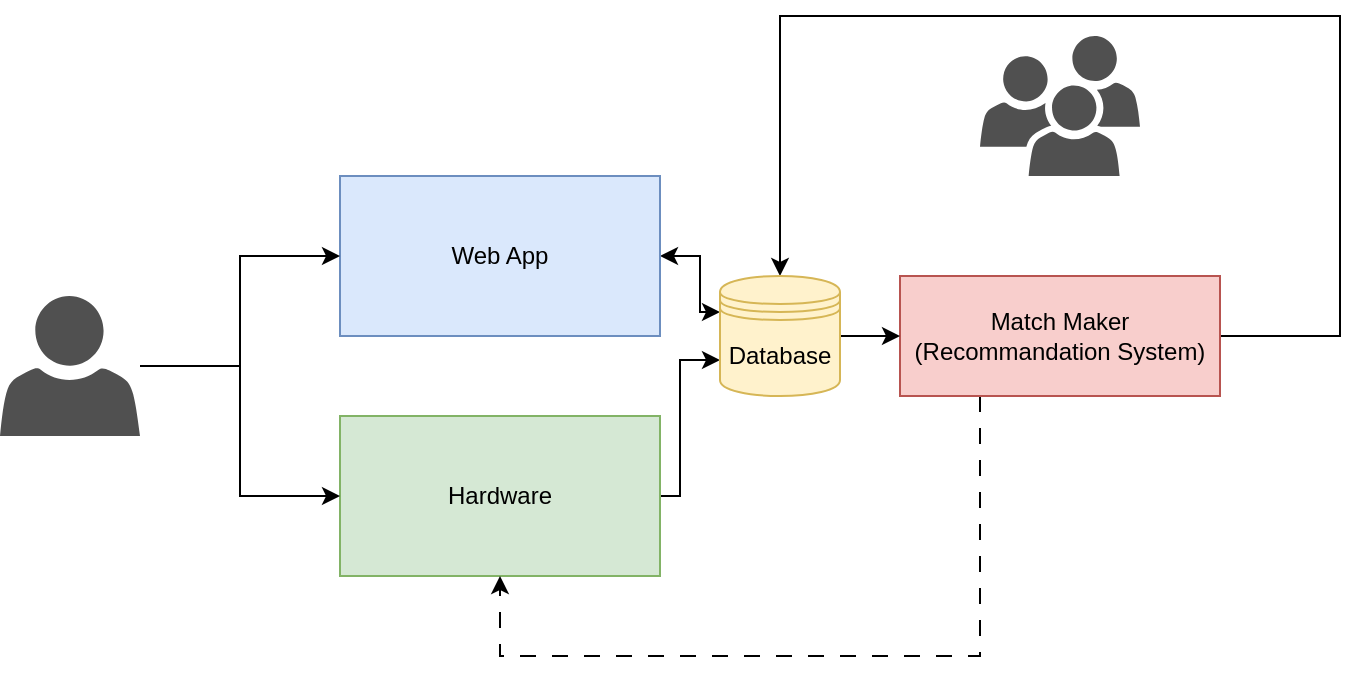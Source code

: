 <mxfile version="21.7.5" type="device">
  <diagram name="Page-1" id="YhTfcabP_Ecn7UhMgEFG">
    <mxGraphModel dx="1011" dy="533" grid="1" gridSize="10" guides="1" tooltips="1" connect="1" arrows="1" fold="1" page="1" pageScale="1" pageWidth="2500" pageHeight="2500" math="0" shadow="0">
      <root>
        <mxCell id="0" />
        <mxCell id="1" parent="0" />
        <mxCell id="dX5w9DFMHIMdZIy7sCKm-15" style="edgeStyle=orthogonalEdgeStyle;rounded=0;orthogonalLoop=1;jettySize=auto;html=1;exitX=1;exitY=0.5;exitDx=0;exitDy=0;entryX=0;entryY=0.3;entryDx=0;entryDy=0;startArrow=classic;startFill=1;" edge="1" parent="1" source="dX5w9DFMHIMdZIy7sCKm-1" target="dX5w9DFMHIMdZIy7sCKm-13">
          <mxGeometry relative="1" as="geometry" />
        </mxCell>
        <mxCell id="dX5w9DFMHIMdZIy7sCKm-1" value="Web App" style="rounded=0;whiteSpace=wrap;html=1;fillColor=#dae8fc;strokeColor=#6c8ebf;" vertex="1" parent="1">
          <mxGeometry x="400" y="160" width="160" height="80" as="geometry" />
        </mxCell>
        <mxCell id="dX5w9DFMHIMdZIy7sCKm-16" style="edgeStyle=orthogonalEdgeStyle;rounded=0;orthogonalLoop=1;jettySize=auto;html=1;exitX=1;exitY=0.5;exitDx=0;exitDy=0;entryX=0;entryY=0.7;entryDx=0;entryDy=0;" edge="1" parent="1" source="dX5w9DFMHIMdZIy7sCKm-2" target="dX5w9DFMHIMdZIy7sCKm-13">
          <mxGeometry relative="1" as="geometry">
            <Array as="points">
              <mxPoint x="570" y="320" />
              <mxPoint x="570" y="252" />
            </Array>
          </mxGeometry>
        </mxCell>
        <mxCell id="dX5w9DFMHIMdZIy7sCKm-2" value="Hardware" style="rounded=0;whiteSpace=wrap;html=1;fillColor=#d5e8d4;strokeColor=#82b366;" vertex="1" parent="1">
          <mxGeometry x="400" y="280" width="160" height="80" as="geometry" />
        </mxCell>
        <mxCell id="dX5w9DFMHIMdZIy7sCKm-6" style="edgeStyle=orthogonalEdgeStyle;rounded=0;orthogonalLoop=1;jettySize=auto;html=1;entryX=0.5;entryY=0;entryDx=0;entryDy=0;exitX=1;exitY=0.5;exitDx=0;exitDy=0;" edge="1" parent="1" source="dX5w9DFMHIMdZIy7sCKm-3" target="dX5w9DFMHIMdZIy7sCKm-13">
          <mxGeometry relative="1" as="geometry">
            <Array as="points">
              <mxPoint x="900" y="240" />
              <mxPoint x="900" y="80" />
              <mxPoint x="620" y="80" />
            </Array>
          </mxGeometry>
        </mxCell>
        <mxCell id="dX5w9DFMHIMdZIy7sCKm-7" style="edgeStyle=orthogonalEdgeStyle;rounded=0;orthogonalLoop=1;jettySize=auto;html=1;entryX=0.5;entryY=1;entryDx=0;entryDy=0;dashed=1;dashPattern=8 8;" edge="1" parent="1" source="dX5w9DFMHIMdZIy7sCKm-3" target="dX5w9DFMHIMdZIy7sCKm-2">
          <mxGeometry relative="1" as="geometry">
            <Array as="points">
              <mxPoint x="720" y="400" />
              <mxPoint x="480" y="400" />
            </Array>
          </mxGeometry>
        </mxCell>
        <mxCell id="dX5w9DFMHIMdZIy7sCKm-3" value="Match Maker (Recommandation System)" style="rounded=0;whiteSpace=wrap;html=1;fillColor=#f8cecc;strokeColor=#b85450;" vertex="1" parent="1">
          <mxGeometry x="680" y="210" width="160" height="60" as="geometry" />
        </mxCell>
        <mxCell id="dX5w9DFMHIMdZIy7sCKm-10" style="edgeStyle=orthogonalEdgeStyle;rounded=0;orthogonalLoop=1;jettySize=auto;html=1;entryX=0;entryY=0.5;entryDx=0;entryDy=0;" edge="1" parent="1" source="dX5w9DFMHIMdZIy7sCKm-9" target="dX5w9DFMHIMdZIy7sCKm-1">
          <mxGeometry relative="1" as="geometry" />
        </mxCell>
        <mxCell id="dX5w9DFMHIMdZIy7sCKm-9" value="" style="sketch=0;pointerEvents=1;shadow=0;dashed=0;html=1;strokeColor=none;fillColor=#505050;labelPosition=center;verticalLabelPosition=bottom;verticalAlign=top;outlineConnect=0;align=center;shape=mxgraph.office.users.user;" vertex="1" parent="1">
          <mxGeometry x="230" y="220" width="70" height="70" as="geometry" />
        </mxCell>
        <mxCell id="dX5w9DFMHIMdZIy7sCKm-11" style="edgeStyle=orthogonalEdgeStyle;rounded=0;orthogonalLoop=1;jettySize=auto;html=1;entryX=0;entryY=0.5;entryDx=0;entryDy=0;" edge="1" parent="1" source="dX5w9DFMHIMdZIy7sCKm-9" target="dX5w9DFMHIMdZIy7sCKm-2">
          <mxGeometry relative="1" as="geometry">
            <mxPoint x="250" y="390" as="sourcePoint" />
            <mxPoint x="340" y="330" as="targetPoint" />
          </mxGeometry>
        </mxCell>
        <mxCell id="dX5w9DFMHIMdZIy7sCKm-12" value="" style="sketch=0;pointerEvents=1;shadow=0;dashed=0;html=1;strokeColor=none;fillColor=#505050;labelPosition=center;verticalLabelPosition=bottom;verticalAlign=top;outlineConnect=0;align=center;shape=mxgraph.office.users.users;" vertex="1" parent="1">
          <mxGeometry x="720" y="90" width="80" height="70" as="geometry" />
        </mxCell>
        <mxCell id="dX5w9DFMHIMdZIy7sCKm-17" style="edgeStyle=orthogonalEdgeStyle;rounded=0;orthogonalLoop=1;jettySize=auto;html=1;exitX=1;exitY=0.5;exitDx=0;exitDy=0;entryX=0;entryY=0.5;entryDx=0;entryDy=0;" edge="1" parent="1" source="dX5w9DFMHIMdZIy7sCKm-13" target="dX5w9DFMHIMdZIy7sCKm-3">
          <mxGeometry relative="1" as="geometry" />
        </mxCell>
        <mxCell id="dX5w9DFMHIMdZIy7sCKm-13" value="Database" style="shape=datastore;whiteSpace=wrap;html=1;fillColor=#fff2cc;strokeColor=#d6b656;" vertex="1" parent="1">
          <mxGeometry x="590" y="210" width="60" height="60" as="geometry" />
        </mxCell>
      </root>
    </mxGraphModel>
  </diagram>
</mxfile>
